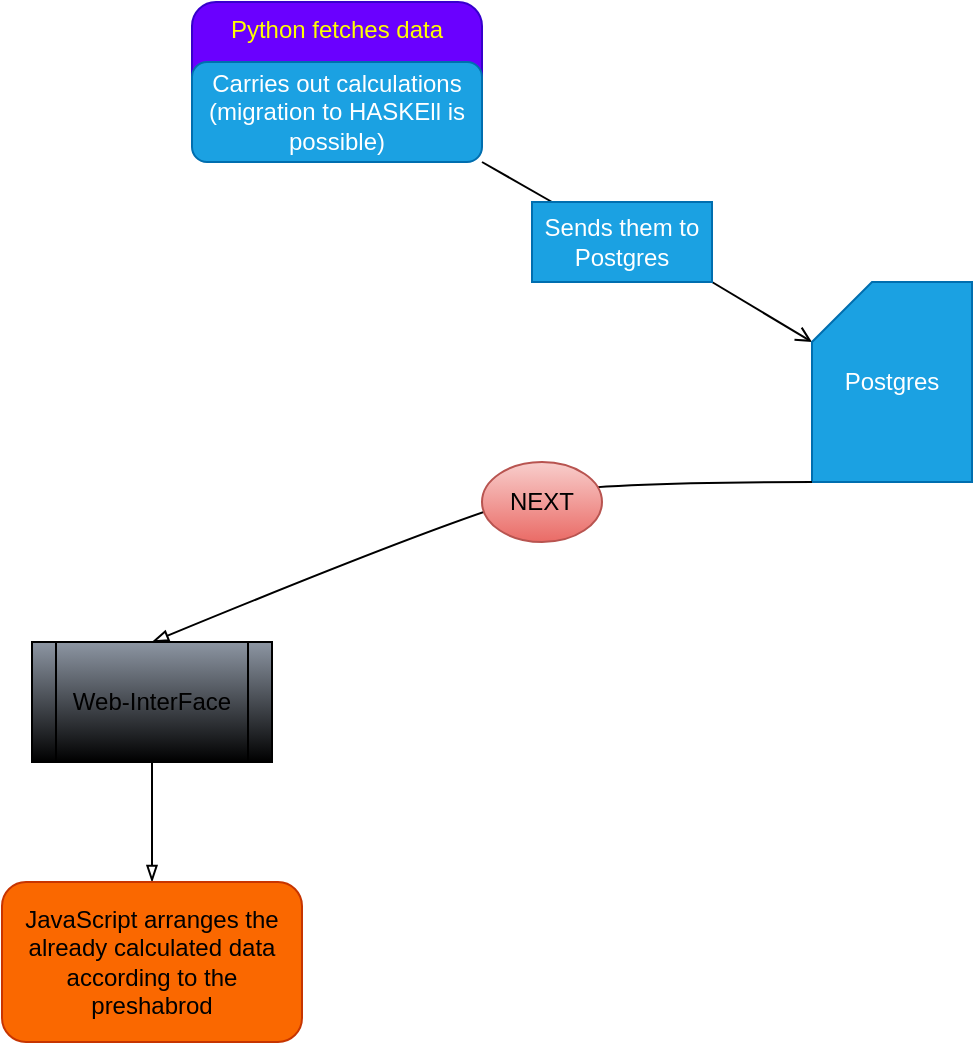 <mxfile>
    <diagram id="7Fs6vfgvI15YjIwSOu54" name="Page-1">
        <mxGraphModel dx="792" dy="493" grid="1" gridSize="10" guides="1" tooltips="1" connect="1" arrows="1" fold="1" page="1" pageScale="1" pageWidth="850" pageHeight="1100" math="0" shadow="0">
            <root>
                <mxCell id="0"/>
                <mxCell id="1" parent="0"/>
                <mxCell id="3" style="edgeStyle=none;html=1;exitX=1;exitY=1;exitDx=0;exitDy=0;endArrow=open;endFill=0;startArrow=none;" edge="1" parent="1" source="4">
                    <mxGeometry relative="1" as="geometry">
                        <mxPoint x="650" y="170" as="targetPoint"/>
                    </mxGeometry>
                </mxCell>
                <mxCell id="2" value="Python fetches data" style="rounded=1;whiteSpace=wrap;html=1;verticalAlign=top;fillColor=#6a00ff;fontColor=#FFFF00;strokeColor=#3700CC;" vertex="1" parent="1">
                    <mxGeometry x="340" width="145" height="80" as="geometry"/>
                </mxCell>
                <mxCell id="5" value="" style="edgeStyle=none;html=1;exitX=1;exitY=1;exitDx=0;exitDy=0;endArrow=none;endFill=0;" edge="1" parent="1" source="2" target="4">
                    <mxGeometry relative="1" as="geometry">
                        <mxPoint x="640" y="160" as="targetPoint"/>
                        <mxPoint x="485" y="80" as="sourcePoint"/>
                    </mxGeometry>
                </mxCell>
                <mxCell id="4" value="Sends them to Postgres" style="rounded=0;whiteSpace=wrap;html=1;fillColor=#1ba1e2;fontColor=#ffffff;strokeColor=#006EAF;" vertex="1" parent="1">
                    <mxGeometry x="510" y="100" width="90" height="40" as="geometry"/>
                </mxCell>
                <mxCell id="6" value="Postgres" style="shape=card;whiteSpace=wrap;html=1;fillColor=#1ba1e2;fontColor=#ffffff;strokeColor=#006EAF;" vertex="1" parent="1">
                    <mxGeometry x="650" y="140" width="80" height="100" as="geometry"/>
                </mxCell>
                <mxCell id="7" value="" style="curved=1;endArrow=blockThin;html=1;exitX=0;exitY=1;exitDx=0;exitDy=0;exitPerimeter=0;entryX=0.5;entryY=0;entryDx=0;entryDy=0;endFill=0;" edge="1" parent="1" source="6" target="9">
                    <mxGeometry width="50" height="50" relative="1" as="geometry">
                        <mxPoint x="490" y="300" as="sourcePoint"/>
                        <mxPoint x="320" y="320" as="targetPoint"/>
                        <Array as="points">
                            <mxPoint x="550" y="240"/>
                            <mxPoint x="490" y="250"/>
                        </Array>
                    </mxGeometry>
                </mxCell>
                <mxCell id="8" value="NEXT" style="ellipse;whiteSpace=wrap;html=1;fillColor=#f8cecc;gradientColor=#ea6b66;strokeColor=#b85450;" vertex="1" parent="1">
                    <mxGeometry x="485" y="230" width="60" height="40" as="geometry"/>
                </mxCell>
                <mxCell id="13" style="edgeStyle=none;html=1;exitX=0.5;exitY=1;exitDx=0;exitDy=0;entryX=0.5;entryY=0;entryDx=0;entryDy=0;fontColor=#FFFF00;endArrow=blockThin;endFill=0;" edge="1" parent="1" source="9" target="10">
                    <mxGeometry relative="1" as="geometry"/>
                </mxCell>
                <mxCell id="9" value="Web-InterFace" style="shape=process;whiteSpace=wrap;html=1;backgroundOutline=1;fillColor=#8D96A3;strokeColor=#000000;gradientColor=#000000;" vertex="1" parent="1">
                    <mxGeometry x="260" y="320" width="120" height="60" as="geometry"/>
                </mxCell>
                <mxCell id="10" value="JavaScript arranges the already calculated data according to the preshabrod" style="rounded=1;whiteSpace=wrap;html=1;fillColor=#fa6800;strokeColor=#C73500;fontColor=#000000;" vertex="1" parent="1">
                    <mxGeometry x="245" y="440" width="150" height="80" as="geometry"/>
                </mxCell>
                <mxCell id="12" value="Carries out calculations (migration to HASKEll is possible)" style="rounded=1;whiteSpace=wrap;html=1;fillColor=#1ba1e2;fontColor=#ffffff;strokeColor=#006EAF;" vertex="1" parent="1">
                    <mxGeometry x="340" y="30" width="145" height="50" as="geometry"/>
                </mxCell>
            </root>
        </mxGraphModel>
    </diagram>
</mxfile>